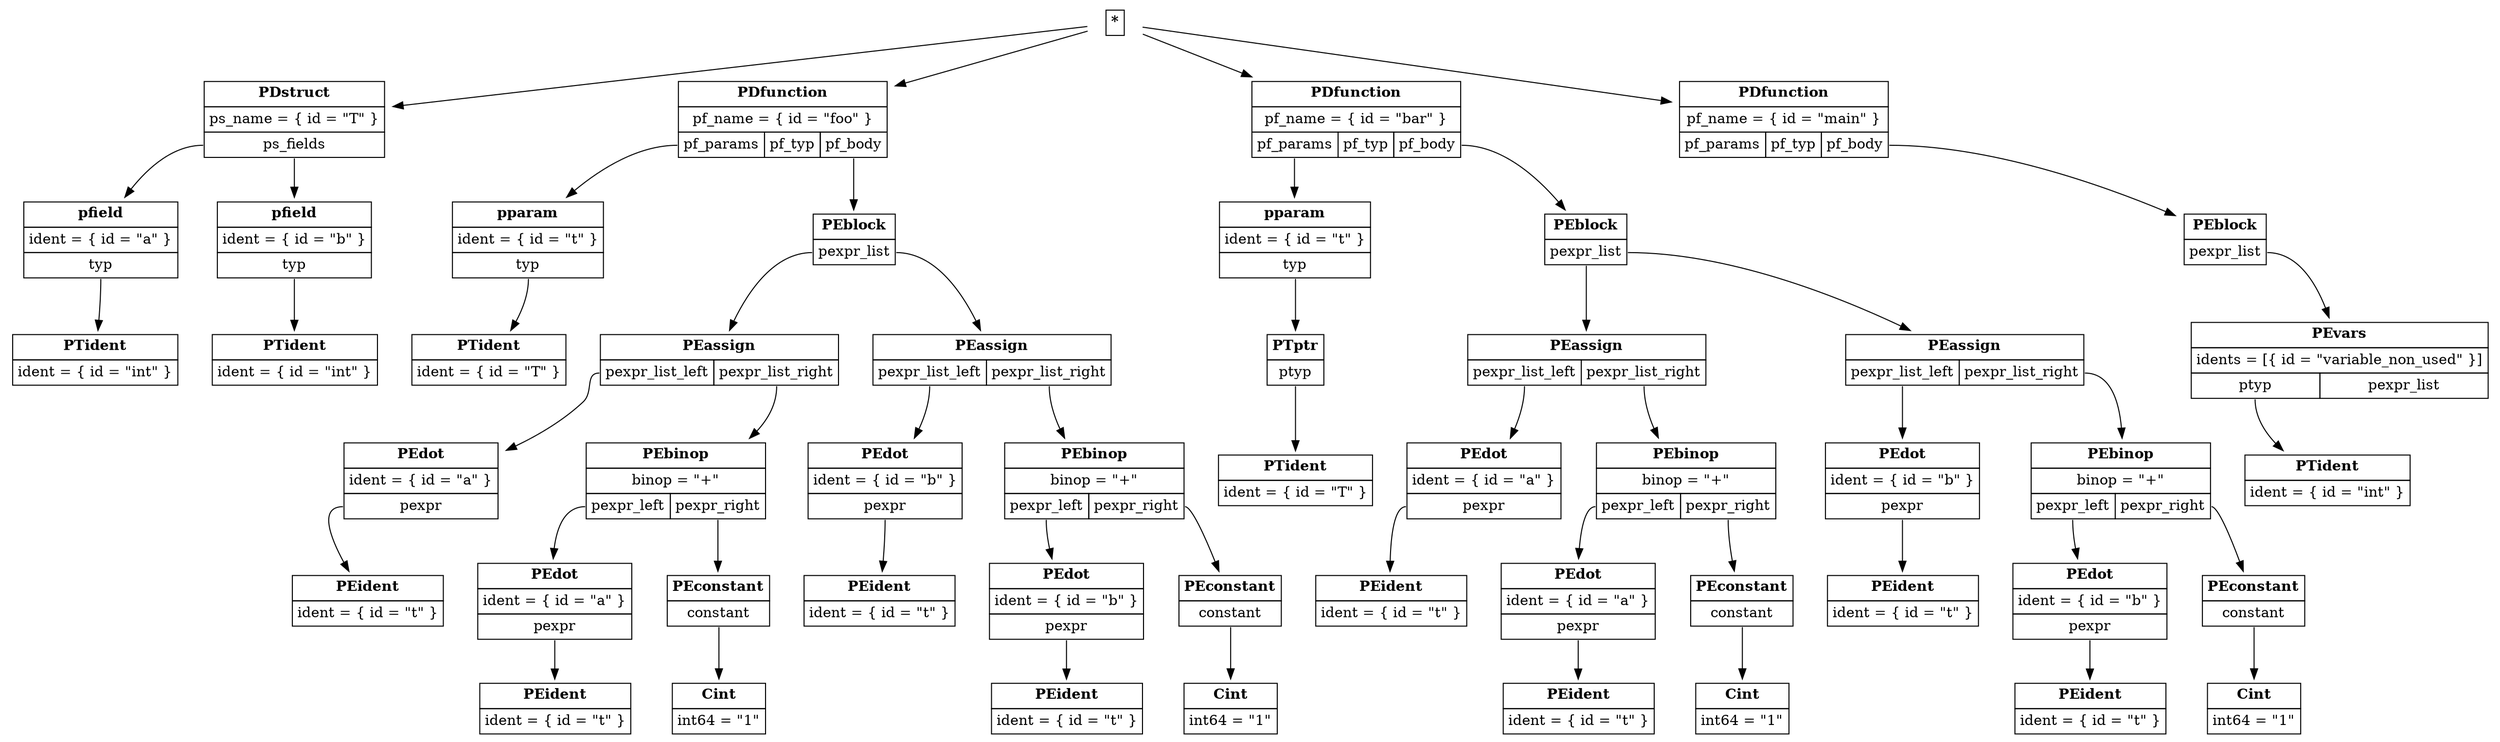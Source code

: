 digraph ast {
node [shape=plaintext];
root [label=<<table border='0' cellborder='1' cellspacing='0' cellpadding='4'><tr ><td colspan = '1'><b >*</b></td></tr></table>>]
PDstruct_1 [label=<<table border='0' cellborder='1' cellspacing='0' cellpadding='4'><tr ><td colspan = '1'><b >PDstruct</b></td></tr><tr ><td colspan = '1'>ps_name = { id = "T" }</td></tr><tr ><td port='ps_fields'>ps_fields</td></tr></table>>]
root -> PDstruct_1
pfield_2 [label=<<table border='0' cellborder='1' cellspacing='0' cellpadding='4'><tr ><td colspan = '1'><b >pfield</b></td></tr><tr ><td colspan = '1'>ident = { id = "a" }</td></tr><tr ><td port='typ'>typ</td></tr></table>>]
PDstruct_1:ps_fields -> pfield_2
PTident_3 [label=<<table border='0' cellborder='1' cellspacing='0' cellpadding='4'><tr ><td colspan = '1'><b >PTident</b></td></tr><tr ><td colspan = '1'>ident = { id = "int" }</td></tr></table>>]
pfield_2:typ -> PTident_3
pfield_4 [label=<<table border='0' cellborder='1' cellspacing='0' cellpadding='4'><tr ><td colspan = '1'><b >pfield</b></td></tr><tr ><td colspan = '1'>ident = { id = "b" }</td></tr><tr ><td port='typ'>typ</td></tr></table>>]
PDstruct_1:ps_fields -> pfield_4
PTident_5 [label=<<table border='0' cellborder='1' cellspacing='0' cellpadding='4'><tr ><td colspan = '1'><b >PTident</b></td></tr><tr ><td colspan = '1'>ident = { id = "int" }</td></tr></table>>]
pfield_4:typ -> PTident_5
PDfunction_6 [label=<<table border='0' cellborder='1' cellspacing='0' cellpadding='4'><tr ><td colspan = '3'><b >PDfunction</b></td></tr><tr ><td colspan = '3'>pf_name = { id = "foo" }</td></tr><tr ><td port='pf_params'>pf_params</td><td port='pf_typ'>pf_typ</td><td port='pf_body'>pf_body</td></tr></table>>]
root -> PDfunction_6
pparam_7 [label=<<table border='0' cellborder='1' cellspacing='0' cellpadding='4'><tr ><td colspan = '1'><b >pparam</b></td></tr><tr ><td colspan = '1'>ident = { id = "t" }</td></tr><tr ><td port='typ'>typ</td></tr></table>>]
PDfunction_6:pf_params -> pparam_7
PTident_8 [label=<<table border='0' cellborder='1' cellspacing='0' cellpadding='4'><tr ><td colspan = '1'><b >PTident</b></td></tr><tr ><td colspan = '1'>ident = { id = "T" }</td></tr></table>>]
pparam_7:typ -> PTident_8
PEblock_9 [label=<<table border='0' cellborder='1' cellspacing='0' cellpadding='4'><tr ><td colspan = '1'><b >PEblock</b></td></tr><tr ><td port='pexpr_list'>pexpr_list</td></tr></table>>]
PDfunction_6:pf_body -> PEblock_9
PEassign_10 [label=<<table border='0' cellborder='1' cellspacing='0' cellpadding='4'><tr ><td colspan = '2'><b >PEassign</b></td></tr><tr ><td port='pexpr_list_left'>pexpr_list_left</td><td port='pexpr_list_right'>pexpr_list_right</td></tr></table>>]
PEblock_9:pexpr_list -> PEassign_10
PEdot_11 [label=<<table border='0' cellborder='1' cellspacing='0' cellpadding='4'><tr ><td colspan = '1'><b >PEdot</b></td></tr><tr ><td colspan = '1'>ident = { id = "a" }</td></tr><tr ><td port='pexpr'>pexpr</td></tr></table>>]
PEassign_10:pexpr_list_left -> PEdot_11
PEident_12 [label=<<table border='0' cellborder='1' cellspacing='0' cellpadding='4'><tr ><td colspan = '1'><b >PEident</b></td></tr><tr ><td colspan = '1'>ident = { id = "t" }</td></tr></table>>]
PEdot_11:pexpr -> PEident_12
PEbinop_13 [label=<<table border='0' cellborder='1' cellspacing='0' cellpadding='4'><tr ><td colspan = '2'><b >PEbinop</b></td></tr><tr ><td colspan = '2'>binop = "+"</td></tr><tr ><td port='pexpr_left'>pexpr_left</td><td port='pexpr_right'>pexpr_right</td></tr></table>>]
PEassign_10:pexpr_list_right -> PEbinop_13
PEdot_14 [label=<<table border='0' cellborder='1' cellspacing='0' cellpadding='4'><tr ><td colspan = '1'><b >PEdot</b></td></tr><tr ><td colspan = '1'>ident = { id = "a" }</td></tr><tr ><td port='pexpr'>pexpr</td></tr></table>>]
PEbinop_13:pexpr_left -> PEdot_14
PEident_15 [label=<<table border='0' cellborder='1' cellspacing='0' cellpadding='4'><tr ><td colspan = '1'><b >PEident</b></td></tr><tr ><td colspan = '1'>ident = { id = "t" }</td></tr></table>>]
PEdot_14:pexpr -> PEident_15
PEconstant_16 [label=<<table border='0' cellborder='1' cellspacing='0' cellpadding='4'><tr ><td colspan = '1'><b >PEconstant</b></td></tr><tr ><td port='constant'>constant</td></tr></table>>]
PEbinop_13:pexpr_right -> PEconstant_16
Cint_17 [label=<<table border='0' cellborder='1' cellspacing='0' cellpadding='4'><tr ><td colspan = '1'><b >Cint</b></td></tr><tr ><td colspan = '1'>int64 = "1"</td></tr></table>>]
PEconstant_16:constant -> Cint_17
PEassign_18 [label=<<table border='0' cellborder='1' cellspacing='0' cellpadding='4'><tr ><td colspan = '2'><b >PEassign</b></td></tr><tr ><td port='pexpr_list_left'>pexpr_list_left</td><td port='pexpr_list_right'>pexpr_list_right</td></tr></table>>]
PEblock_9:pexpr_list -> PEassign_18
PEdot_19 [label=<<table border='0' cellborder='1' cellspacing='0' cellpadding='4'><tr ><td colspan = '1'><b >PEdot</b></td></tr><tr ><td colspan = '1'>ident = { id = "b" }</td></tr><tr ><td port='pexpr'>pexpr</td></tr></table>>]
PEassign_18:pexpr_list_left -> PEdot_19
PEident_20 [label=<<table border='0' cellborder='1' cellspacing='0' cellpadding='4'><tr ><td colspan = '1'><b >PEident</b></td></tr><tr ><td colspan = '1'>ident = { id = "t" }</td></tr></table>>]
PEdot_19:pexpr -> PEident_20
PEbinop_21 [label=<<table border='0' cellborder='1' cellspacing='0' cellpadding='4'><tr ><td colspan = '2'><b >PEbinop</b></td></tr><tr ><td colspan = '2'>binop = "+"</td></tr><tr ><td port='pexpr_left'>pexpr_left</td><td port='pexpr_right'>pexpr_right</td></tr></table>>]
PEassign_18:pexpr_list_right -> PEbinop_21
PEdot_22 [label=<<table border='0' cellborder='1' cellspacing='0' cellpadding='4'><tr ><td colspan = '1'><b >PEdot</b></td></tr><tr ><td colspan = '1'>ident = { id = "b" }</td></tr><tr ><td port='pexpr'>pexpr</td></tr></table>>]
PEbinop_21:pexpr_left -> PEdot_22
PEident_23 [label=<<table border='0' cellborder='1' cellspacing='0' cellpadding='4'><tr ><td colspan = '1'><b >PEident</b></td></tr><tr ><td colspan = '1'>ident = { id = "t" }</td></tr></table>>]
PEdot_22:pexpr -> PEident_23
PEconstant_24 [label=<<table border='0' cellborder='1' cellspacing='0' cellpadding='4'><tr ><td colspan = '1'><b >PEconstant</b></td></tr><tr ><td port='constant'>constant</td></tr></table>>]
PEbinop_21:pexpr_right -> PEconstant_24
Cint_25 [label=<<table border='0' cellborder='1' cellspacing='0' cellpadding='4'><tr ><td colspan = '1'><b >Cint</b></td></tr><tr ><td colspan = '1'>int64 = "1"</td></tr></table>>]
PEconstant_24:constant -> Cint_25
PDfunction_26 [label=<<table border='0' cellborder='1' cellspacing='0' cellpadding='4'><tr ><td colspan = '3'><b >PDfunction</b></td></tr><tr ><td colspan = '3'>pf_name = { id = "bar" }</td></tr><tr ><td port='pf_params'>pf_params</td><td port='pf_typ'>pf_typ</td><td port='pf_body'>pf_body</td></tr></table>>]
root -> PDfunction_26
pparam_27 [label=<<table border='0' cellborder='1' cellspacing='0' cellpadding='4'><tr ><td colspan = '1'><b >pparam</b></td></tr><tr ><td colspan = '1'>ident = { id = "t" }</td></tr><tr ><td port='typ'>typ</td></tr></table>>]
PDfunction_26:pf_params -> pparam_27
PTptr_28 [label=<<table border='0' cellborder='1' cellspacing='0' cellpadding='4'><tr ><td colspan = '1'><b >PTptr</b></td></tr><tr ><td port='ptyp'>ptyp</td></tr></table>>]
pparam_27:typ -> PTptr_28
PTident_29 [label=<<table border='0' cellborder='1' cellspacing='0' cellpadding='4'><tr ><td colspan = '1'><b >PTident</b></td></tr><tr ><td colspan = '1'>ident = { id = "T" }</td></tr></table>>]
PTptr_28:ptyp -> PTident_29
PEblock_30 [label=<<table border='0' cellborder='1' cellspacing='0' cellpadding='4'><tr ><td colspan = '1'><b >PEblock</b></td></tr><tr ><td port='pexpr_list'>pexpr_list</td></tr></table>>]
PDfunction_26:pf_body -> PEblock_30
PEassign_31 [label=<<table border='0' cellborder='1' cellspacing='0' cellpadding='4'><tr ><td colspan = '2'><b >PEassign</b></td></tr><tr ><td port='pexpr_list_left'>pexpr_list_left</td><td port='pexpr_list_right'>pexpr_list_right</td></tr></table>>]
PEblock_30:pexpr_list -> PEassign_31
PEdot_32 [label=<<table border='0' cellborder='1' cellspacing='0' cellpadding='4'><tr ><td colspan = '1'><b >PEdot</b></td></tr><tr ><td colspan = '1'>ident = { id = "a" }</td></tr><tr ><td port='pexpr'>pexpr</td></tr></table>>]
PEassign_31:pexpr_list_left -> PEdot_32
PEident_33 [label=<<table border='0' cellborder='1' cellspacing='0' cellpadding='4'><tr ><td colspan = '1'><b >PEident</b></td></tr><tr ><td colspan = '1'>ident = { id = "t" }</td></tr></table>>]
PEdot_32:pexpr -> PEident_33
PEbinop_34 [label=<<table border='0' cellborder='1' cellspacing='0' cellpadding='4'><tr ><td colspan = '2'><b >PEbinop</b></td></tr><tr ><td colspan = '2'>binop = "+"</td></tr><tr ><td port='pexpr_left'>pexpr_left</td><td port='pexpr_right'>pexpr_right</td></tr></table>>]
PEassign_31:pexpr_list_right -> PEbinop_34
PEdot_35 [label=<<table border='0' cellborder='1' cellspacing='0' cellpadding='4'><tr ><td colspan = '1'><b >PEdot</b></td></tr><tr ><td colspan = '1'>ident = { id = "a" }</td></tr><tr ><td port='pexpr'>pexpr</td></tr></table>>]
PEbinop_34:pexpr_left -> PEdot_35
PEident_36 [label=<<table border='0' cellborder='1' cellspacing='0' cellpadding='4'><tr ><td colspan = '1'><b >PEident</b></td></tr><tr ><td colspan = '1'>ident = { id = "t" }</td></tr></table>>]
PEdot_35:pexpr -> PEident_36
PEconstant_37 [label=<<table border='0' cellborder='1' cellspacing='0' cellpadding='4'><tr ><td colspan = '1'><b >PEconstant</b></td></tr><tr ><td port='constant'>constant</td></tr></table>>]
PEbinop_34:pexpr_right -> PEconstant_37
Cint_38 [label=<<table border='0' cellborder='1' cellspacing='0' cellpadding='4'><tr ><td colspan = '1'><b >Cint</b></td></tr><tr ><td colspan = '1'>int64 = "1"</td></tr></table>>]
PEconstant_37:constant -> Cint_38
PEassign_39 [label=<<table border='0' cellborder='1' cellspacing='0' cellpadding='4'><tr ><td colspan = '2'><b >PEassign</b></td></tr><tr ><td port='pexpr_list_left'>pexpr_list_left</td><td port='pexpr_list_right'>pexpr_list_right</td></tr></table>>]
PEblock_30:pexpr_list -> PEassign_39
PEdot_40 [label=<<table border='0' cellborder='1' cellspacing='0' cellpadding='4'><tr ><td colspan = '1'><b >PEdot</b></td></tr><tr ><td colspan = '1'>ident = { id = "b" }</td></tr><tr ><td port='pexpr'>pexpr</td></tr></table>>]
PEassign_39:pexpr_list_left -> PEdot_40
PEident_41 [label=<<table border='0' cellborder='1' cellspacing='0' cellpadding='4'><tr ><td colspan = '1'><b >PEident</b></td></tr><tr ><td colspan = '1'>ident = { id = "t" }</td></tr></table>>]
PEdot_40:pexpr -> PEident_41
PEbinop_42 [label=<<table border='0' cellborder='1' cellspacing='0' cellpadding='4'><tr ><td colspan = '2'><b >PEbinop</b></td></tr><tr ><td colspan = '2'>binop = "+"</td></tr><tr ><td port='pexpr_left'>pexpr_left</td><td port='pexpr_right'>pexpr_right</td></tr></table>>]
PEassign_39:pexpr_list_right -> PEbinop_42
PEdot_43 [label=<<table border='0' cellborder='1' cellspacing='0' cellpadding='4'><tr ><td colspan = '1'><b >PEdot</b></td></tr><tr ><td colspan = '1'>ident = { id = "b" }</td></tr><tr ><td port='pexpr'>pexpr</td></tr></table>>]
PEbinop_42:pexpr_left -> PEdot_43
PEident_44 [label=<<table border='0' cellborder='1' cellspacing='0' cellpadding='4'><tr ><td colspan = '1'><b >PEident</b></td></tr><tr ><td colspan = '1'>ident = { id = "t" }</td></tr></table>>]
PEdot_43:pexpr -> PEident_44
PEconstant_45 [label=<<table border='0' cellborder='1' cellspacing='0' cellpadding='4'><tr ><td colspan = '1'><b >PEconstant</b></td></tr><tr ><td port='constant'>constant</td></tr></table>>]
PEbinop_42:pexpr_right -> PEconstant_45
Cint_46 [label=<<table border='0' cellborder='1' cellspacing='0' cellpadding='4'><tr ><td colspan = '1'><b >Cint</b></td></tr><tr ><td colspan = '1'>int64 = "1"</td></tr></table>>]
PEconstant_45:constant -> Cint_46
PDfunction_47 [label=<<table border='0' cellborder='1' cellspacing='0' cellpadding='4'><tr ><td colspan = '3'><b >PDfunction</b></td></tr><tr ><td colspan = '3'>pf_name = { id = "main" }</td></tr><tr ><td port='pf_params'>pf_params</td><td port='pf_typ'>pf_typ</td><td port='pf_body'>pf_body</td></tr></table>>]
root -> PDfunction_47
PEblock_48 [label=<<table border='0' cellborder='1' cellspacing='0' cellpadding='4'><tr ><td colspan = '1'><b >PEblock</b></td></tr><tr ><td port='pexpr_list'>pexpr_list</td></tr></table>>]
PDfunction_47:pf_body -> PEblock_48
PEvars_49 [label=<<table border='0' cellborder='1' cellspacing='0' cellpadding='4'><tr ><td colspan = '2'><b >PEvars</b></td></tr><tr ><td colspan = '2'>idents = [{ id = "variable_non_used" }]</td></tr><tr ><td port='ptyp'>ptyp</td><td port='pexpr_list'>pexpr_list</td></tr></table>>]
PEblock_48:pexpr_list -> PEvars_49
PTident_50 [label=<<table border='0' cellborder='1' cellspacing='0' cellpadding='4'><tr ><td colspan = '1'><b >PTident</b></td></tr><tr ><td colspan = '1'>ident = { id = "int" }</td></tr></table>>]
PEvars_49:ptyp -> PTident_50
}
